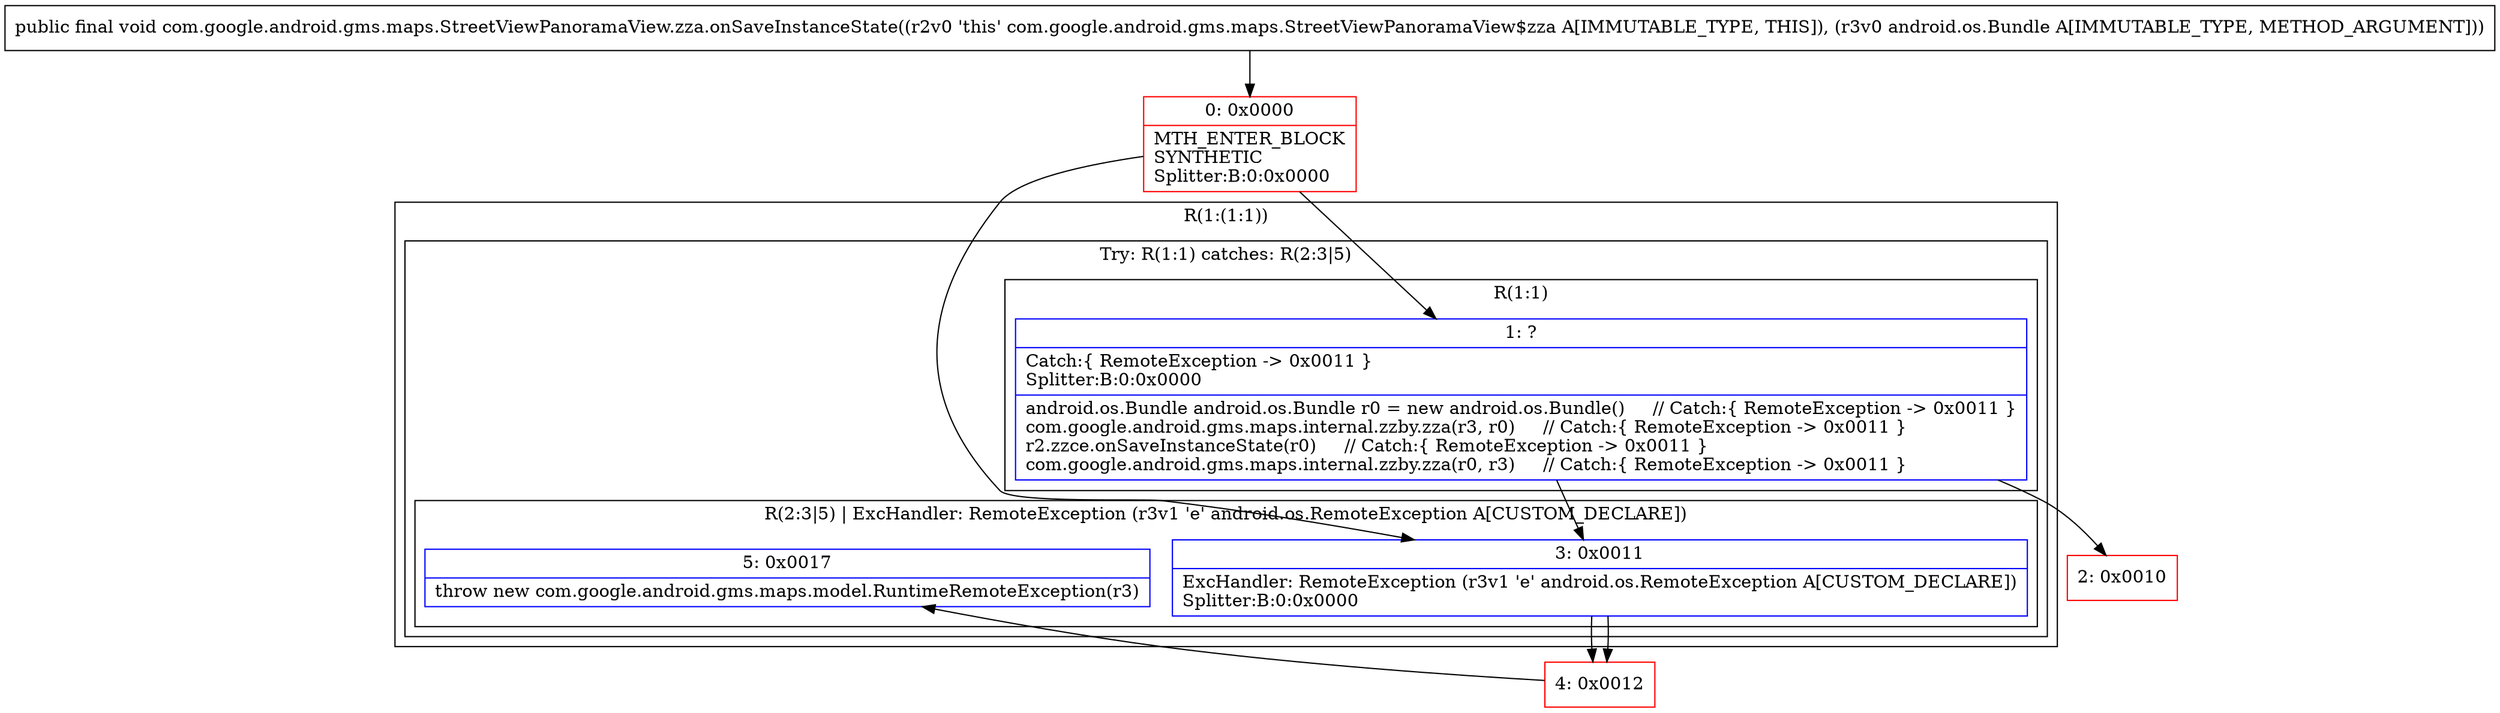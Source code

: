 digraph "CFG forcom.google.android.gms.maps.StreetViewPanoramaView.zza.onSaveInstanceState(Landroid\/os\/Bundle;)V" {
subgraph cluster_Region_655474657 {
label = "R(1:(1:1))";
node [shape=record,color=blue];
subgraph cluster_TryCatchRegion_1006963107 {
label = "Try: R(1:1) catches: R(2:3|5)";
node [shape=record,color=blue];
subgraph cluster_Region_539784177 {
label = "R(1:1)";
node [shape=record,color=blue];
Node_1 [shape=record,label="{1\:\ ?|Catch:\{ RemoteException \-\> 0x0011 \}\lSplitter:B:0:0x0000\l|android.os.Bundle android.os.Bundle r0 = new android.os.Bundle()     \/\/ Catch:\{ RemoteException \-\> 0x0011 \}\lcom.google.android.gms.maps.internal.zzby.zza(r3, r0)     \/\/ Catch:\{ RemoteException \-\> 0x0011 \}\lr2.zzce.onSaveInstanceState(r0)     \/\/ Catch:\{ RemoteException \-\> 0x0011 \}\lcom.google.android.gms.maps.internal.zzby.zza(r0, r3)     \/\/ Catch:\{ RemoteException \-\> 0x0011 \}\l}"];
}
subgraph cluster_Region_1433963794 {
label = "R(2:3|5) | ExcHandler: RemoteException (r3v1 'e' android.os.RemoteException A[CUSTOM_DECLARE])\l";
node [shape=record,color=blue];
Node_3 [shape=record,label="{3\:\ 0x0011|ExcHandler: RemoteException (r3v1 'e' android.os.RemoteException A[CUSTOM_DECLARE])\lSplitter:B:0:0x0000\l}"];
Node_5 [shape=record,label="{5\:\ 0x0017|throw new com.google.android.gms.maps.model.RuntimeRemoteException(r3)\l}"];
}
}
}
subgraph cluster_Region_1433963794 {
label = "R(2:3|5) | ExcHandler: RemoteException (r3v1 'e' android.os.RemoteException A[CUSTOM_DECLARE])\l";
node [shape=record,color=blue];
Node_3 [shape=record,label="{3\:\ 0x0011|ExcHandler: RemoteException (r3v1 'e' android.os.RemoteException A[CUSTOM_DECLARE])\lSplitter:B:0:0x0000\l}"];
Node_5 [shape=record,label="{5\:\ 0x0017|throw new com.google.android.gms.maps.model.RuntimeRemoteException(r3)\l}"];
}
Node_0 [shape=record,color=red,label="{0\:\ 0x0000|MTH_ENTER_BLOCK\lSYNTHETIC\lSplitter:B:0:0x0000\l}"];
Node_2 [shape=record,color=red,label="{2\:\ 0x0010}"];
Node_4 [shape=record,color=red,label="{4\:\ 0x0012}"];
MethodNode[shape=record,label="{public final void com.google.android.gms.maps.StreetViewPanoramaView.zza.onSaveInstanceState((r2v0 'this' com.google.android.gms.maps.StreetViewPanoramaView$zza A[IMMUTABLE_TYPE, THIS]), (r3v0 android.os.Bundle A[IMMUTABLE_TYPE, METHOD_ARGUMENT])) }"];
MethodNode -> Node_0;
Node_1 -> Node_2;
Node_1 -> Node_3;
Node_3 -> Node_4;
Node_3 -> Node_4;
Node_0 -> Node_1;
Node_0 -> Node_3;
Node_4 -> Node_5;
}

